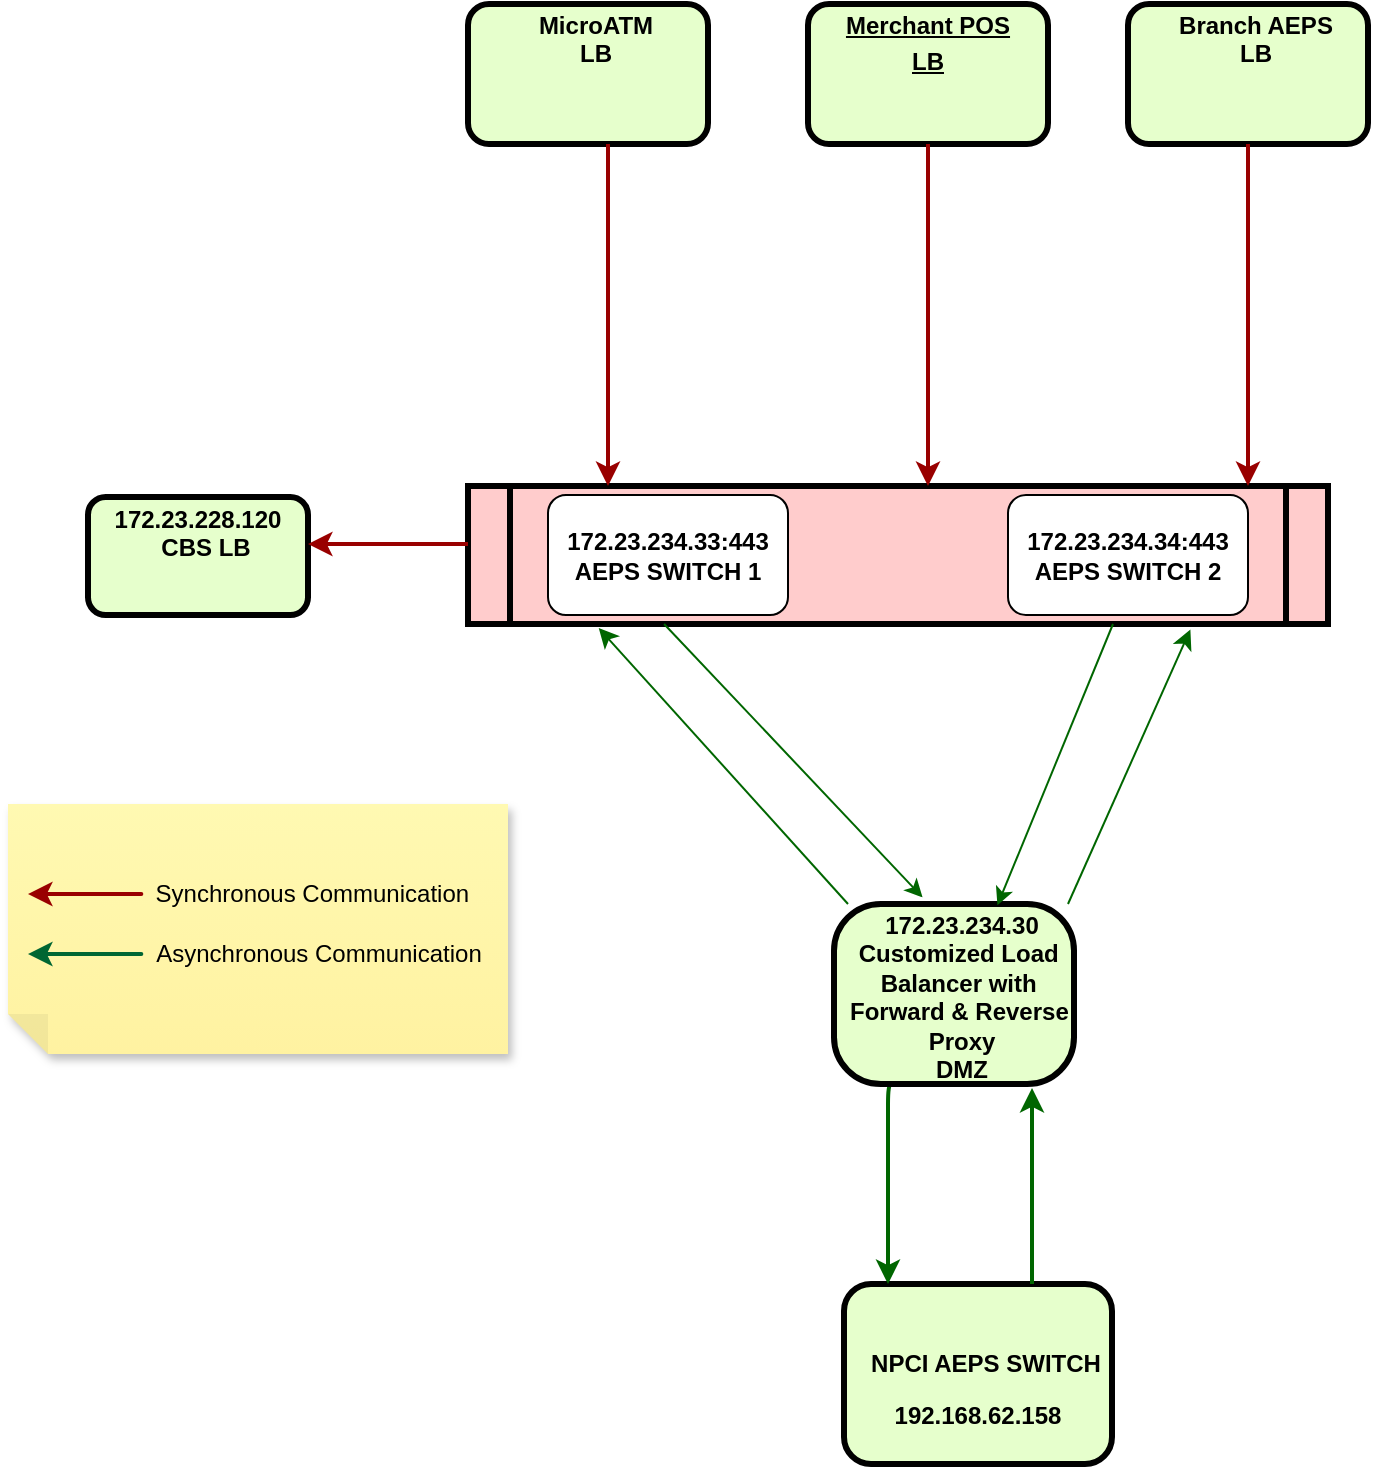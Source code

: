 <mxfile version="20.3.0" type="github">
  <diagram name="Page-1" id="c7558073-3199-34d8-9f00-42111426c3f3">
    <mxGraphModel dx="782" dy="428" grid="1" gridSize="10" guides="1" tooltips="1" connect="1" arrows="1" fold="1" page="1" pageScale="1" pageWidth="826" pageHeight="1169" background="none" math="0" shadow="0">
      <root>
        <mxCell id="0" />
        <mxCell id="1" parent="0" />
        <mxCell id="2" value="&lt;p style=&quot;margin: 0px; margin-top: 4px; text-align: center; text-decoration: underline;&quot;&gt;&lt;/p&gt;&lt;p style=&quot;margin: 0px; margin-left: 8px;&quot;&gt;MicroATM&lt;/p&gt;&lt;p style=&quot;margin: 0px; margin-left: 8px;&quot;&gt;LB&lt;/p&gt;&lt;p style=&quot;margin: 0px; margin-left: 8px;&quot;&gt;&lt;br&gt;&lt;/p&gt;" style="verticalAlign=middle;align=center;overflow=fill;fontSize=12;fontFamily=Helvetica;html=1;rounded=1;fontStyle=1;strokeWidth=3;fillColor=#E6FFCC" parent="1" vertex="1">
          <mxGeometry x="230" y="150" width="120" height="70" as="geometry" />
        </mxCell>
        <mxCell id="5" value="" style="shape=process;whiteSpace=wrap;align=center;verticalAlign=middle;size=0.048;fontStyle=1;strokeWidth=3;fillColor=#FFCCCC" parent="1" vertex="1">
          <mxGeometry x="230" y="391" width="430" height="69" as="geometry" />
        </mxCell>
        <mxCell id="6" value="&lt;p style=&quot;margin: 0px; margin-top: 4px; text-align: center; text-decoration: underline;&quot;&gt;Merchant POS&lt;/p&gt;&lt;p style=&quot;margin: 0px; margin-top: 4px; text-align: center; text-decoration: underline;&quot;&gt;LB&lt;/p&gt;" style="verticalAlign=middle;align=center;overflow=fill;fontSize=12;fontFamily=Helvetica;html=1;rounded=1;fontStyle=1;strokeWidth=3;fillColor=#E6FFCC" parent="1" vertex="1">
          <mxGeometry x="400" y="150" width="120" height="70" as="geometry" />
        </mxCell>
        <mxCell id="8" value="&lt;p style=&quot;margin: 0px; margin-top: 4px; text-align: center; text-decoration: underline;&quot;&gt;&lt;/p&gt;&lt;p style=&quot;margin: 0px; margin-left: 8px;&quot;&gt;Branch AEPS&lt;/p&gt;&lt;p style=&quot;margin: 0px; margin-left: 8px;&quot;&gt;LB&lt;/p&gt;&lt;p style=&quot;margin: 0px; margin-left: 8px;&quot;&gt;&lt;br&gt;&lt;/p&gt;" style="verticalAlign=middle;align=center;overflow=fill;fontSize=12;fontFamily=Helvetica;html=1;rounded=1;fontStyle=1;strokeWidth=3;fillColor=#E6FFCC" parent="1" vertex="1">
          <mxGeometry x="560" y="150" width="120" height="70" as="geometry" />
        </mxCell>
        <mxCell id="10" value="&lt;p style=&quot;margin: 0px; margin-top: 4px; text-align: center; text-decoration: underline;&quot;&gt;&lt;/p&gt;172.23.228.120&lt;br&gt;&lt;p style=&quot;margin: 0px; margin-left: 8px;&quot;&gt;&lt;span style=&quot;background-color: initial;&quot;&gt;CBS LB&lt;/span&gt;&lt;br&gt;&lt;/p&gt;" style="verticalAlign=middle;align=center;overflow=fill;fontSize=12;fontFamily=Helvetica;html=1;rounded=1;fontStyle=1;strokeWidth=3;fillColor=#E6FFCC" parent="1" vertex="1">
          <mxGeometry x="40" y="396.5" width="110" height="59" as="geometry" />
        </mxCell>
        <mxCell id="11" value="&lt;p style=&quot;margin: 0px; margin-top: 4px; text-align: center; text-decoration: underline;&quot;&gt;&lt;/p&gt;&lt;p style=&quot;margin: 0px; margin-left: 8px;&quot;&gt;&lt;br&gt;&lt;/p&gt;&lt;p style=&quot;margin: 0px; margin-left: 8px;&quot;&gt;&lt;br&gt;&lt;/p&gt;&lt;p style=&quot;margin: 0px; margin-left: 8px;&quot;&gt;NPCI AEPS SWITCH&lt;/p&gt;&lt;p align=&quot;center&quot; class=&quot;MsoNormal&quot;&gt;&lt;span lang=&quot;EN-US&quot;&gt;192.168.62.158&lt;/span&gt;&lt;/p&gt;" style="verticalAlign=middle;align=center;overflow=fill;fontSize=12;fontFamily=Helvetica;html=1;rounded=1;fontStyle=1;strokeWidth=3;fillColor=#E6FFCC" parent="1" vertex="1">
          <mxGeometry x="418" y="790" width="134" height="90" as="geometry" />
        </mxCell>
        <mxCell id="56" value="" style="edgeStyle=elbowEdgeStyle;elbow=horizontal;strokeColor=#990000;strokeWidth=2" parent="1" source="2" target="5" edge="1">
          <mxGeometry width="100" height="100" relative="1" as="geometry">
            <mxPoint x="50" y="500" as="sourcePoint" />
            <mxPoint x="150" y="400" as="targetPoint" />
            <Array as="points">
              <mxPoint x="300" y="230" />
              <mxPoint x="260" y="200" />
              <mxPoint x="280" y="220" />
              <mxPoint x="290" y="250" />
              <mxPoint x="300" y="270" />
              <mxPoint x="280" y="360" />
            </Array>
          </mxGeometry>
        </mxCell>
        <mxCell id="59" value="" style="edgeStyle=elbowEdgeStyle;elbow=horizontal;strokeColor=#990000;strokeWidth=2" parent="1" source="6" target="5" edge="1">
          <mxGeometry width="100" height="100" relative="1" as="geometry">
            <mxPoint x="350" y="370" as="sourcePoint" />
            <mxPoint x="450" y="270" as="targetPoint" />
            <Array as="points">
              <mxPoint x="460" y="230" />
              <mxPoint x="420" y="210" />
              <mxPoint x="440" y="260" />
              <mxPoint x="430" y="240" />
              <mxPoint x="460" y="320" />
            </Array>
          </mxGeometry>
        </mxCell>
        <mxCell id="68" value="" style="edgeStyle=elbowEdgeStyle;elbow=horizontal;strokeColor=#990000;strokeWidth=2" parent="1" source="8" target="5" edge="1">
          <mxGeometry width="100" height="100" relative="1" as="geometry">
            <mxPoint x="570" y="380" as="sourcePoint" />
            <mxPoint x="510" y="250" as="targetPoint" />
            <Array as="points">
              <mxPoint x="620" y="240" />
              <mxPoint x="580" y="220" />
              <mxPoint x="560" y="230" />
              <mxPoint x="600" y="250" />
            </Array>
          </mxGeometry>
        </mxCell>
        <mxCell id="88" value="" style="edgeStyle=elbowEdgeStyle;elbow=horizontal;strokeColor=#006600;strokeWidth=2;exitX=0.25;exitY=1;exitDx=0;exitDy=0;" parent="1" source="vpj-GagNGOUXVlxgpGIW-118" edge="1">
          <mxGeometry width="100" height="100" relative="1" as="geometry">
            <mxPoint x="50" y="500" as="sourcePoint" />
            <mxPoint x="440" y="790" as="targetPoint" />
            <Array as="points">
              <mxPoint x="440" y="730" />
              <mxPoint x="430" y="750" />
              <mxPoint x="440" y="740" />
              <mxPoint x="440" y="760" />
              <mxPoint x="440" y="770" />
              <mxPoint x="440" y="790" />
              <mxPoint x="440" y="720" />
              <mxPoint x="380" y="560" />
              <mxPoint x="360" y="560" />
              <mxPoint x="390" y="470" />
            </Array>
          </mxGeometry>
        </mxCell>
        <mxCell id="89" value="" style="edgeStyle=elbowEdgeStyle;elbow=horizontal;strokeColor=#006600;strokeWidth=2;entryX=0.828;entryY=1.022;entryDx=0;entryDy=0;entryPerimeter=0;" parent="1" source="11" target="vpj-GagNGOUXVlxgpGIW-118" edge="1">
          <mxGeometry width="100" height="100" relative="1" as="geometry">
            <mxPoint x="60.0" y="510" as="sourcePoint" />
            <mxPoint x="410" y="650" as="targetPoint" />
            <Array as="points">
              <mxPoint x="512" y="740" />
              <mxPoint x="510" y="720" />
              <mxPoint x="500" y="730" />
              <mxPoint x="410" y="700" />
              <mxPoint x="410" y="640" />
              <mxPoint x="520" y="560" />
              <mxPoint x="480" y="620" />
              <mxPoint x="490" y="590" />
              <mxPoint x="450" y="580" />
              <mxPoint x="440" y="550" />
              <mxPoint x="410" y="470" />
            </Array>
          </mxGeometry>
        </mxCell>
        <mxCell id="92" value="" style="edgeStyle=elbowEdgeStyle;elbow=horizontal;strokeColor=#990000;strokeWidth=2" parent="1" source="5" target="10" edge="1">
          <mxGeometry width="100" height="100" relative="1" as="geometry">
            <mxPoint x="30.0" y="500" as="sourcePoint" />
            <mxPoint x="130.0" y="400" as="targetPoint" />
            <Array as="points">
              <mxPoint x="170" y="420" />
              <mxPoint x="200" y="416" />
              <mxPoint x="250" y="470" />
            </Array>
          </mxGeometry>
        </mxCell>
        <mxCell id="vpj-GagNGOUXVlxgpGIW-102" value="&lt;span style=&quot;color: rgba(0, 0, 0, 0); font-family: monospace; font-size: 0px; font-style: normal; font-variant-ligatures: normal; font-variant-caps: normal; font-weight: 400; letter-spacing: normal; orphans: 2; text-align: start; text-indent: 0px; text-transform: none; widows: 2; word-spacing: 0px; -webkit-text-stroke-width: 0px; background-color: rgb(248, 249, 250); text-decoration-thickness: initial; text-decoration-style: initial; text-decoration-color: initial; float: none; display: inline !important;&quot;&gt;&amp;nbsp;&lt;/span&gt;" style="text;whiteSpace=wrap;html=1;" vertex="1" parent="1">
          <mxGeometry x="650" y="260" width="30" height="40" as="geometry" />
        </mxCell>
        <mxCell id="vpj-GagNGOUXVlxgpGIW-110" value="&lt;span style=&quot;color: rgba(0, 0, 0, 0); font-family: monospace; font-size: 0px; font-style: normal; font-variant-ligatures: normal; font-variant-caps: normal; font-weight: 400; letter-spacing: normal; orphans: 2; text-align: start; text-indent: 0px; text-transform: none; widows: 2; word-spacing: 0px; -webkit-text-stroke-width: 0px; background-color: rgb(248, 249, 250); text-decoration-thickness: initial; text-decoration-style: initial; text-decoration-color: initial; float: none; display: inline !important;&quot;&gt;&amp;nbsp;&lt;/span&gt;" style="text;whiteSpace=wrap;html=1;" vertex="1" parent="1">
          <mxGeometry x="250" y="550" width="30" height="40" as="geometry" />
        </mxCell>
        <mxCell id="vpj-GagNGOUXVlxgpGIW-109" value="" style="shape=note;whiteSpace=wrap;html=1;backgroundOutline=1;fontColor=#000000;darkOpacity=0.05;fillColor=#FFF9B2;strokeColor=none;fillStyle=solid;direction=west;gradientDirection=north;gradientColor=#FFF2A1;shadow=1;size=20;pointerEvents=1;" vertex="1" parent="1">
          <mxGeometry y="550" width="250" height="125" as="geometry" />
        </mxCell>
        <mxCell id="vpj-GagNGOUXVlxgpGIW-111" value="" style="edgeStyle=elbowEdgeStyle;elbow=horizontal;strokeColor=#990000;strokeWidth=2" edge="1" parent="1">
          <mxGeometry width="100" height="100" relative="1" as="geometry">
            <mxPoint x="60" y="595" as="sourcePoint" />
            <mxPoint x="10" y="595" as="targetPoint" />
            <Array as="points">
              <mxPoint x="70" y="595" />
              <mxPoint x="100" y="591" />
              <mxPoint x="150" y="645" />
            </Array>
          </mxGeometry>
        </mxCell>
        <mxCell id="vpj-GagNGOUXVlxgpGIW-112" value="&amp;nbsp;Synchronous Communication" style="text;html=1;resizable=0;autosize=1;align=center;verticalAlign=middle;points=[];fillColor=none;strokeColor=none;rounded=0;" vertex="1" parent="1">
          <mxGeometry x="60" y="580" width="180" height="30" as="geometry" />
        </mxCell>
        <mxCell id="vpj-GagNGOUXVlxgpGIW-113" value="" style="edgeStyle=elbowEdgeStyle;elbow=horizontal;strokeColor=#006633;strokeWidth=2" edge="1" parent="1">
          <mxGeometry width="100" height="100" relative="1" as="geometry">
            <mxPoint x="60" y="625" as="sourcePoint" />
            <mxPoint x="10" y="625" as="targetPoint" />
            <Array as="points">
              <mxPoint x="70" y="625" />
              <mxPoint x="100" y="621" />
              <mxPoint x="150" y="675" />
            </Array>
          </mxGeometry>
        </mxCell>
        <mxCell id="vpj-GagNGOUXVlxgpGIW-114" value="Asynchronous Communication" style="text;html=1;resizable=0;autosize=1;align=center;verticalAlign=middle;points=[];fillColor=none;strokeColor=none;rounded=0;" vertex="1" parent="1">
          <mxGeometry x="60" y="610" width="190" height="30" as="geometry" />
        </mxCell>
        <mxCell id="vpj-GagNGOUXVlxgpGIW-115" value="&lt;b&gt;172.23.234.33:443&lt;/b&gt;&lt;br&gt;&lt;b&gt;AEPS SWITCH 1&lt;/b&gt;" style="rounded=1;whiteSpace=wrap;html=1;" vertex="1" parent="1">
          <mxGeometry x="270" y="395.5" width="120" height="60" as="geometry" />
        </mxCell>
        <mxCell id="vpj-GagNGOUXVlxgpGIW-116" value="&lt;b&gt;172.23.234.34:443&lt;br&gt;AEPS SWITCH 2&lt;/b&gt;" style="rounded=1;whiteSpace=wrap;html=1;" vertex="1" parent="1">
          <mxGeometry x="500" y="395.5" width="120" height="60" as="geometry" />
        </mxCell>
        <mxCell id="vpj-GagNGOUXVlxgpGIW-118" value="&lt;p style=&quot;margin: 0px; margin-top: 4px; text-align: center; text-decoration: underline;&quot;&gt;&lt;/p&gt;&lt;p style=&quot;margin: 0px; margin-left: 8px;&quot;&gt;&lt;span style=&quot;background-color: initial;&quot;&gt;172.23.234.30&lt;/span&gt;&lt;/p&gt;&lt;p style=&quot;margin: 0px; margin-left: 8px;&quot;&gt;&lt;span style=&quot;background-color: initial;&quot;&gt;Customized Load&amp;nbsp;&lt;/span&gt;&lt;/p&gt;&lt;p style=&quot;margin: 0px; margin-left: 8px;&quot;&gt;Balancer with&amp;nbsp;&lt;/p&gt;&lt;p style=&quot;margin: 0px; margin-left: 8px;&quot;&gt;Forward &amp;amp; Reverse&amp;nbsp;&lt;/p&gt;&lt;p style=&quot;margin: 0px; margin-left: 8px;&quot;&gt;Proxy&lt;/p&gt;&lt;p style=&quot;margin: 0px; margin-left: 8px;&quot;&gt;DMZ&lt;/p&gt;&lt;p style=&quot;margin: 0px; margin-left: 8px;&quot;&gt;&lt;br&gt;&lt;/p&gt;" style="verticalAlign=middle;align=center;overflow=fill;fontSize=12;fontFamily=Helvetica;html=1;rounded=1;fontStyle=1;strokeWidth=3;fillColor=#E6FFCC;arcSize=26;" vertex="1" parent="1">
          <mxGeometry x="413" y="600" width="120" height="90" as="geometry" />
        </mxCell>
        <mxCell id="vpj-GagNGOUXVlxgpGIW-121" value="" style="endArrow=classic;html=1;rounded=0;strokeColor=#006600;entryX=0.152;entryY=1.029;entryDx=0;entryDy=0;entryPerimeter=0;endSize=7;" edge="1" parent="1" target="5">
          <mxGeometry width="50" height="50" relative="1" as="geometry">
            <mxPoint x="420" y="600" as="sourcePoint" />
            <mxPoint x="290" y="470" as="targetPoint" />
          </mxGeometry>
        </mxCell>
        <mxCell id="vpj-GagNGOUXVlxgpGIW-122" value="" style="endArrow=classic;html=1;rounded=0;strokeColor=#006600;exitX=0.228;exitY=1;exitDx=0;exitDy=0;exitPerimeter=0;entryX=0.369;entryY=-0.037;entryDx=0;entryDy=0;entryPerimeter=0;" edge="1" parent="1" source="5" target="vpj-GagNGOUXVlxgpGIW-118">
          <mxGeometry width="50" height="50" relative="1" as="geometry">
            <mxPoint x="360" y="620" as="sourcePoint" />
            <mxPoint x="410" y="570" as="targetPoint" />
            <Array as="points" />
          </mxGeometry>
        </mxCell>
        <mxCell id="vpj-GagNGOUXVlxgpGIW-123" value="" style="endArrow=classic;html=1;rounded=0;strokeColor=#006600;entryX=0.84;entryY=1.039;entryDx=0;entryDy=0;entryPerimeter=0;endSize=7;" edge="1" parent="1" target="5">
          <mxGeometry width="50" height="50" relative="1" as="geometry">
            <mxPoint x="530" y="600" as="sourcePoint" />
            <mxPoint x="390.0" y="462.631" as="targetPoint" />
          </mxGeometry>
        </mxCell>
        <mxCell id="vpj-GagNGOUXVlxgpGIW-124" value="" style="endArrow=classic;html=1;rounded=0;strokeColor=#006600;exitX=0.75;exitY=1;exitDx=0;exitDy=0;entryX=0.681;entryY=0.007;entryDx=0;entryDy=0;entryPerimeter=0;" edge="1" parent="1" source="5" target="vpj-GagNGOUXVlxgpGIW-118">
          <mxGeometry width="50" height="50" relative="1" as="geometry">
            <mxPoint x="373" y="460" as="sourcePoint" />
            <mxPoint x="413.04" y="550" as="targetPoint" />
            <Array as="points" />
          </mxGeometry>
        </mxCell>
      </root>
    </mxGraphModel>
  </diagram>
</mxfile>
